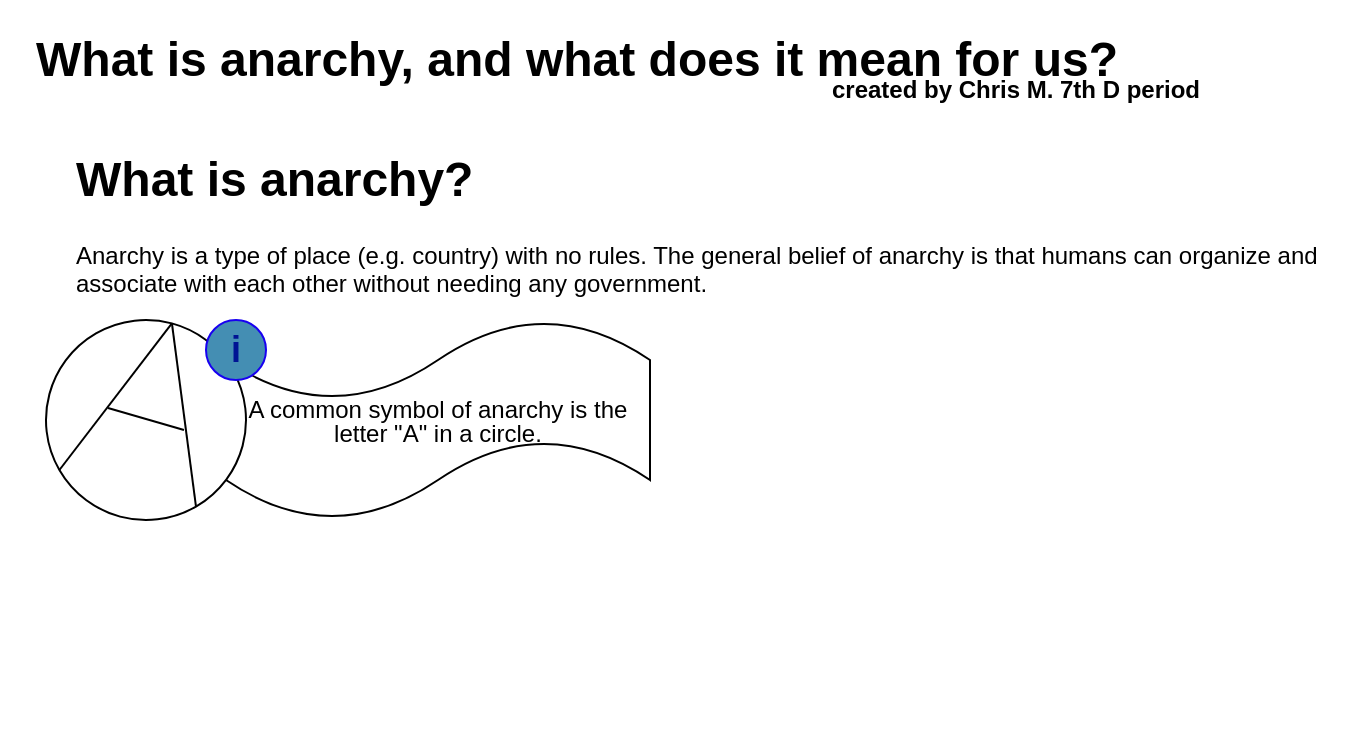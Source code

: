 <mxfile version="18.0.2" type="github">
  <diagram id="Wr9ieiFXXgjbIbM-0Co7" name="Page-1">
    <mxGraphModel dx="881" dy="521" grid="1" gridSize="10" guides="1" tooltips="1" connect="1" arrows="1" fold="1" page="1" pageScale="1" pageWidth="850" pageHeight="1100" math="0" shadow="0">
      <root>
        <mxCell id="0" />
        <mxCell id="1" parent="0" />
        <mxCell id="JPoifFXFvs0oPWxvo5Is-1" value="&lt;h1&gt;What is anarchy, and what does it mean for us?&lt;/h1&gt;" style="text;html=1;strokeColor=none;fillColor=none;spacing=5;spacingTop=-20;whiteSpace=wrap;overflow=hidden;rounded=0;" parent="1" vertex="1">
          <mxGeometry x="20" y="20" width="580" height="120" as="geometry" />
        </mxCell>
        <mxCell id="JPoifFXFvs0oPWxvo5Is-2" value="&lt;b&gt;created by Chris M. 7th D period&lt;/b&gt;" style="text;html=1;strokeColor=none;fillColor=none;align=center;verticalAlign=middle;whiteSpace=wrap;rounded=0;" parent="1" vertex="1">
          <mxGeometry x="410" y="30" width="210" height="50" as="geometry" />
        </mxCell>
        <mxCell id="DWfOjffaAkUqYP_U8kg8-1" value="&lt;h1&gt;What is anarchy?&lt;/h1&gt;&lt;div&gt;Anarchy is a type of place (e.g. country) with no rules. The general belief of anarchy is that humans can organize and associate with each other without needing any government.&lt;/div&gt;" style="text;html=1;strokeColor=none;fillColor=none;spacing=5;spacingTop=-20;whiteSpace=wrap;overflow=hidden;rounded=0;" vertex="1" parent="1">
          <mxGeometry x="40" y="80" width="640" height="120" as="geometry" />
        </mxCell>
        <mxCell id="DWfOjffaAkUqYP_U8kg8-6" value="" style="group;rotation=30;direction=south;" vertex="1" connectable="0" parent="1">
          <mxGeometry x="50" y="160" width="230" height="180" as="geometry" />
        </mxCell>
        <mxCell id="DWfOjffaAkUqYP_U8kg8-7" value="" style="group;rotation=18;" vertex="1" connectable="0" parent="DWfOjffaAkUqYP_U8kg8-6">
          <mxGeometry x="-20" y="10" width="230" height="180" as="geometry" />
        </mxCell>
        <mxCell id="DWfOjffaAkUqYP_U8kg8-8" value="&lt;p style=&quot;line-height: 1;&quot;&gt;A common symbol of anarchy is the letter &quot;A&quot; in a circle.&lt;/p&gt;" style="shape=tape;html=1;size=0.4;spacing=4;textDirection=ltr;whiteSpace=wrap;horizontal=1;" vertex="1" parent="DWfOjffaAkUqYP_U8kg8-7">
          <mxGeometry x="90" width="212" height="100" as="geometry" />
        </mxCell>
        <mxCell id="DWfOjffaAkUqYP_U8kg8-2" value="" style="ellipse;whiteSpace=wrap;html=1;aspect=fixed;rotation=15;" vertex="1" parent="DWfOjffaAkUqYP_U8kg8-7">
          <mxGeometry width="100" height="100" as="geometry" />
        </mxCell>
        <mxCell id="DWfOjffaAkUqYP_U8kg8-3" value="" style="endArrow=none;html=1;rounded=0;exitX=0;exitY=1;exitDx=0;exitDy=0;entryX=0.5;entryY=0;entryDx=0;entryDy=0;" edge="1" parent="DWfOjffaAkUqYP_U8kg8-7" source="DWfOjffaAkUqYP_U8kg8-2" target="DWfOjffaAkUqYP_U8kg8-2">
          <mxGeometry width="50" height="50" relative="1" as="geometry">
            <mxPoint x="-8" y="76" as="sourcePoint" />
            <mxPoint x="52" y="40" as="targetPoint" />
          </mxGeometry>
        </mxCell>
        <mxCell id="DWfOjffaAkUqYP_U8kg8-4" value="" style="endArrow=none;html=1;rounded=0;exitX=1;exitY=1;exitDx=0;exitDy=0;" edge="1" parent="DWfOjffaAkUqYP_U8kg8-7" source="DWfOjffaAkUqYP_U8kg8-2">
          <mxGeometry width="50" height="50" relative="1" as="geometry">
            <mxPoint x="14" y="87" as="sourcePoint" />
            <mxPoint x="63" y="2" as="targetPoint" />
          </mxGeometry>
        </mxCell>
        <mxCell id="DWfOjffaAkUqYP_U8kg8-5" value="" style="endArrow=none;html=1;rounded=0;" edge="1" parent="DWfOjffaAkUqYP_U8kg8-7">
          <mxGeometry width="50" height="50" relative="1" as="geometry">
            <mxPoint x="69" y="55" as="sourcePoint" />
            <mxPoint x="31" y="44" as="targetPoint" />
          </mxGeometry>
        </mxCell>
        <mxCell id="DWfOjffaAkUqYP_U8kg8-12" value="&lt;span style=&quot;font-size: 18px;&quot;&gt;&lt;font style=&quot;font-size: 18px;&quot;&gt;i&lt;/font&gt;&lt;/span&gt;" style="ellipse;whiteSpace=wrap;html=1;aspect=fixed;fontFamily=Helvetica;fillColor=#448EB3;strokeColor=#1800F0;fontColor=#001494;fontStyle=1;fontSize=18;" vertex="1" parent="DWfOjffaAkUqYP_U8kg8-7">
          <mxGeometry x="80" width="30" height="30" as="geometry" />
        </mxCell>
      </root>
    </mxGraphModel>
  </diagram>
</mxfile>
